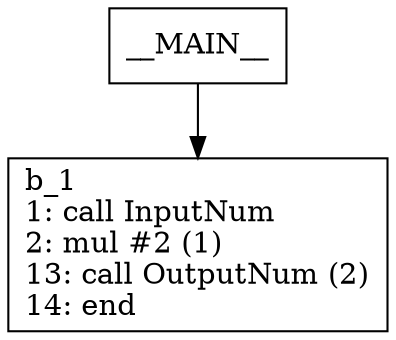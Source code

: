 digraph Computation {
node [shape=box];
__MAIN__ -> b_1;
b_1 [label="b_1\l1: call InputNum\l2: mul #2 (1)\l13: call OutputNum (2)\l14: end\l"]
}